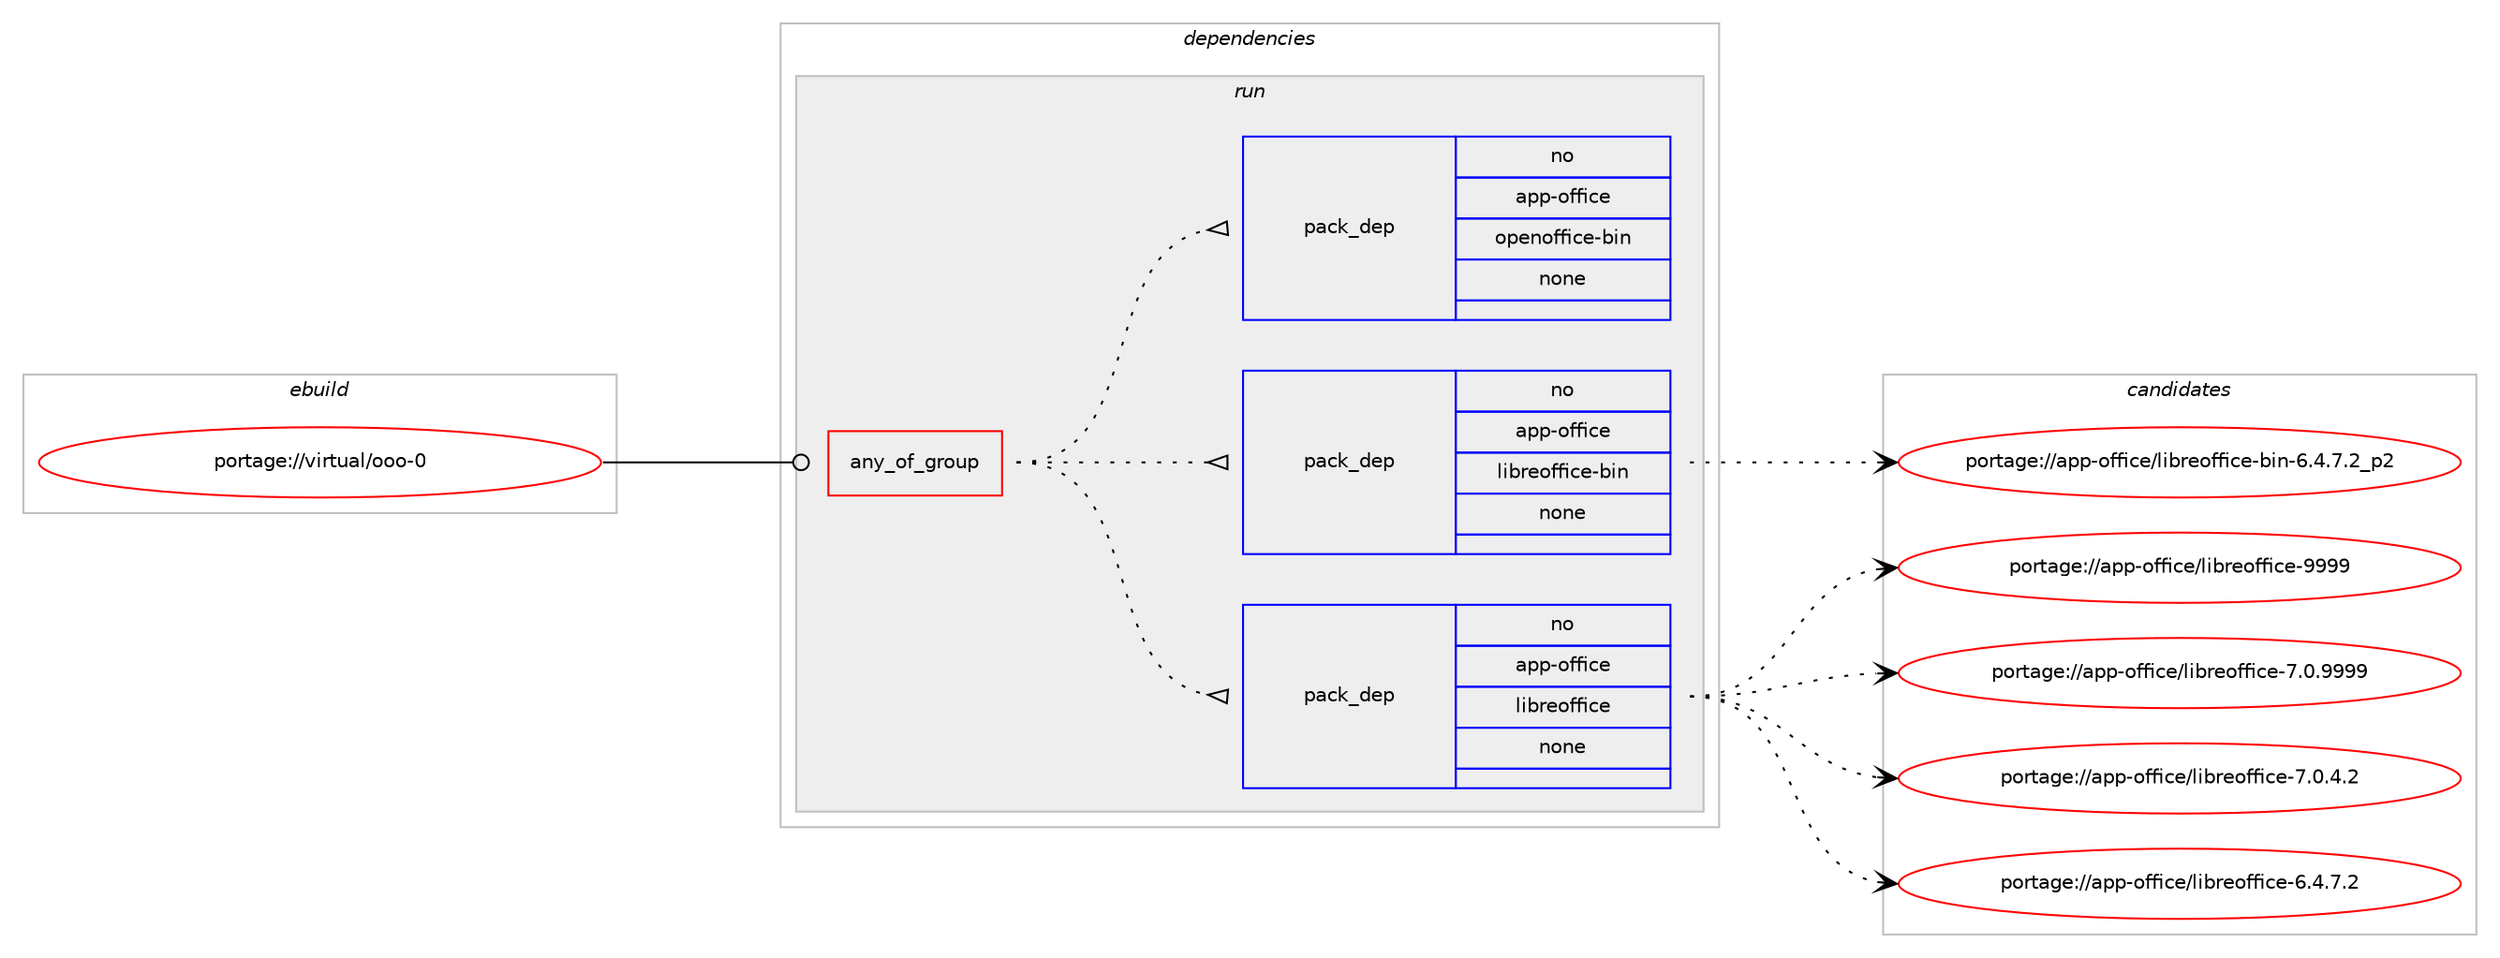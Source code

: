 digraph prolog {

# *************
# Graph options
# *************

newrank=true;
concentrate=true;
compound=true;
graph [rankdir=LR,fontname=Helvetica,fontsize=10,ranksep=1.5];#, ranksep=2.5, nodesep=0.2];
edge  [arrowhead=vee];
node  [fontname=Helvetica,fontsize=10];

# **********
# The ebuild
# **********

subgraph cluster_leftcol {
color=gray;
rank=same;
label=<<i>ebuild</i>>;
id [label="portage://virtual/ooo-0", color=red, width=4, href="../virtual/ooo-0.svg"];
}

# ****************
# The dependencies
# ****************

subgraph cluster_midcol {
color=gray;
label=<<i>dependencies</i>>;
subgraph cluster_compile {
fillcolor="#eeeeee";
style=filled;
label=<<i>compile</i>>;
}
subgraph cluster_compileandrun {
fillcolor="#eeeeee";
style=filled;
label=<<i>compile and run</i>>;
}
subgraph cluster_run {
fillcolor="#eeeeee";
style=filled;
label=<<i>run</i>>;
subgraph any12 {
dependency1259 [label=<<TABLE BORDER="0" CELLBORDER="1" CELLSPACING="0" CELLPADDING="4"><TR><TD CELLPADDING="10">any_of_group</TD></TR></TABLE>>, shape=none, color=red];subgraph pack1155 {
dependency1260 [label=<<TABLE BORDER="0" CELLBORDER="1" CELLSPACING="0" CELLPADDING="4" WIDTH="220"><TR><TD ROWSPAN="6" CELLPADDING="30">pack_dep</TD></TR><TR><TD WIDTH="110">no</TD></TR><TR><TD>app-office</TD></TR><TR><TD>libreoffice</TD></TR><TR><TD>none</TD></TR><TR><TD></TD></TR></TABLE>>, shape=none, color=blue];
}
dependency1259:e -> dependency1260:w [weight=20,style="dotted",arrowhead="oinv"];
subgraph pack1156 {
dependency1261 [label=<<TABLE BORDER="0" CELLBORDER="1" CELLSPACING="0" CELLPADDING="4" WIDTH="220"><TR><TD ROWSPAN="6" CELLPADDING="30">pack_dep</TD></TR><TR><TD WIDTH="110">no</TD></TR><TR><TD>app-office</TD></TR><TR><TD>libreoffice-bin</TD></TR><TR><TD>none</TD></TR><TR><TD></TD></TR></TABLE>>, shape=none, color=blue];
}
dependency1259:e -> dependency1261:w [weight=20,style="dotted",arrowhead="oinv"];
subgraph pack1157 {
dependency1262 [label=<<TABLE BORDER="0" CELLBORDER="1" CELLSPACING="0" CELLPADDING="4" WIDTH="220"><TR><TD ROWSPAN="6" CELLPADDING="30">pack_dep</TD></TR><TR><TD WIDTH="110">no</TD></TR><TR><TD>app-office</TD></TR><TR><TD>openoffice-bin</TD></TR><TR><TD>none</TD></TR><TR><TD></TD></TR></TABLE>>, shape=none, color=blue];
}
dependency1259:e -> dependency1262:w [weight=20,style="dotted",arrowhead="oinv"];
}
id:e -> dependency1259:w [weight=20,style="solid",arrowhead="odot"];
}
}

# **************
# The candidates
# **************

subgraph cluster_choices {
rank=same;
color=gray;
label=<<i>candidates</i>>;

subgraph choice1155 {
color=black;
nodesep=1;
choice9711211245111102102105991014710810598114101111102102105991014557575757 [label="portage://app-office/libreoffice-9999", color=red, width=4,href="../app-office/libreoffice-9999.svg"];
choice971121124511110210210599101471081059811410111110210210599101455546484657575757 [label="portage://app-office/libreoffice-7.0.9999", color=red, width=4,href="../app-office/libreoffice-7.0.9999.svg"];
choice9711211245111102102105991014710810598114101111102102105991014555464846524650 [label="portage://app-office/libreoffice-7.0.4.2", color=red, width=4,href="../app-office/libreoffice-7.0.4.2.svg"];
choice9711211245111102102105991014710810598114101111102102105991014554465246554650 [label="portage://app-office/libreoffice-6.4.7.2", color=red, width=4,href="../app-office/libreoffice-6.4.7.2.svg"];
dependency1260:e -> choice9711211245111102102105991014710810598114101111102102105991014557575757:w [style=dotted,weight="100"];
dependency1260:e -> choice971121124511110210210599101471081059811410111110210210599101455546484657575757:w [style=dotted,weight="100"];
dependency1260:e -> choice9711211245111102102105991014710810598114101111102102105991014555464846524650:w [style=dotted,weight="100"];
dependency1260:e -> choice9711211245111102102105991014710810598114101111102102105991014554465246554650:w [style=dotted,weight="100"];
}
subgraph choice1156 {
color=black;
nodesep=1;
choice971121124511110210210599101471081059811410111110210210599101459810511045544652465546509511250 [label="portage://app-office/libreoffice-bin-6.4.7.2_p2", color=red, width=4,href="../app-office/libreoffice-bin-6.4.7.2_p2.svg"];
dependency1261:e -> choice971121124511110210210599101471081059811410111110210210599101459810511045544652465546509511250:w [style=dotted,weight="100"];
}
subgraph choice1157 {
color=black;
nodesep=1;
}
}

}
